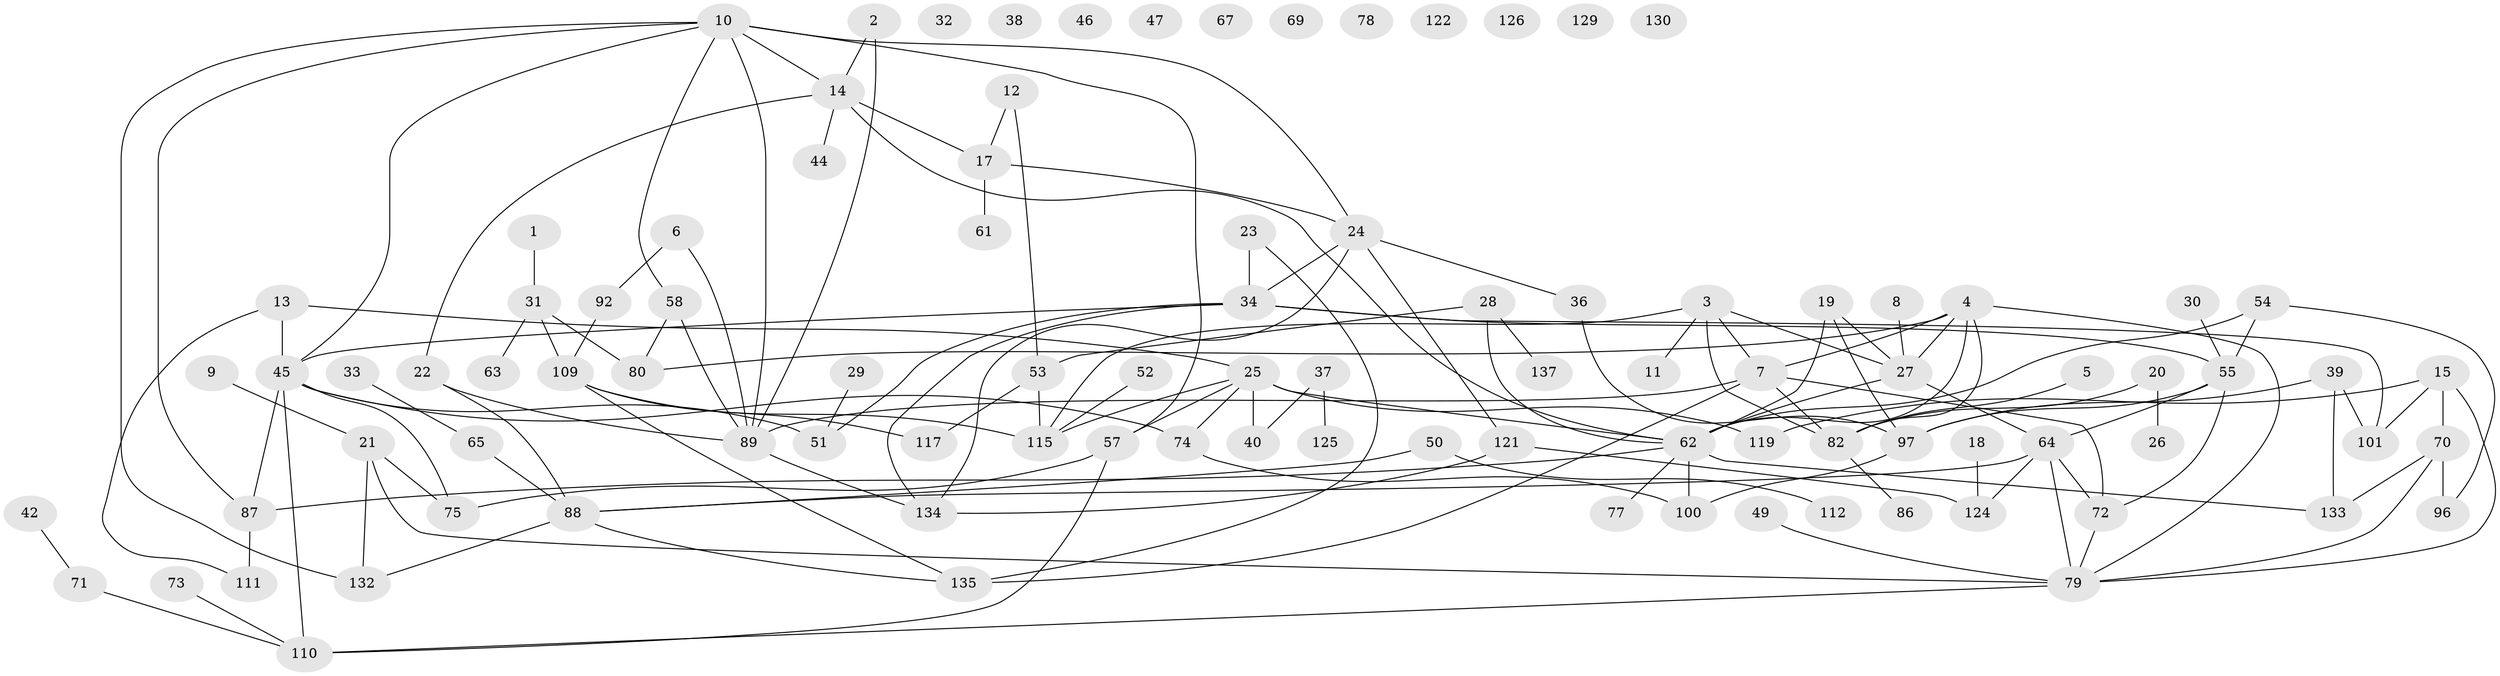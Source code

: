 // original degree distribution, {1: 0.19708029197080293, 2: 0.22627737226277372, 5: 0.072992700729927, 4: 0.2116788321167883, 6: 0.0364963503649635, 0: 0.08029197080291971, 3: 0.1678832116788321, 8: 0.0072992700729927005}
// Generated by graph-tools (version 1.1) at 2025/41/03/06/25 10:41:25]
// undirected, 98 vertices, 142 edges
graph export_dot {
graph [start="1"]
  node [color=gray90,style=filled];
  1;
  2;
  3 [super="+35"];
  4 [super="+43"];
  5;
  6 [super="+68"];
  7 [super="+90"];
  8;
  9;
  10 [super="+16"];
  11;
  12;
  13 [super="+98"];
  14 [super="+108"];
  15 [super="+102"];
  17;
  18 [super="+128"];
  19 [super="+94"];
  20;
  21 [super="+41"];
  22 [super="+59"];
  23;
  24 [super="+106"];
  25 [super="+85"];
  26;
  27 [super="+136"];
  28 [super="+66"];
  29;
  30 [super="+48"];
  31 [super="+60"];
  32;
  33 [super="+113"];
  34 [super="+103"];
  36;
  37;
  38;
  39 [super="+56"];
  40;
  42;
  44;
  45 [super="+131"];
  46;
  47;
  49;
  50;
  51 [super="+95"];
  52;
  53 [super="+81"];
  54;
  55 [super="+83"];
  57;
  58;
  61 [super="+114"];
  62 [super="+91"];
  63;
  64 [super="+76"];
  65;
  67;
  69;
  70 [super="+99"];
  71;
  72 [super="+84"];
  73;
  74;
  75;
  77;
  78;
  79 [super="+93"];
  80;
  82 [super="+104"];
  86;
  87 [super="+118"];
  88 [super="+116"];
  89 [super="+105"];
  92;
  96;
  97 [super="+107"];
  100;
  101;
  109 [super="+120"];
  110 [super="+123"];
  111;
  112;
  115;
  117;
  119;
  121 [super="+127"];
  122;
  124;
  125;
  126;
  129;
  130;
  132;
  133;
  134;
  135;
  137;
  1 -- 31;
  2 -- 14;
  2 -- 89;
  3 -- 7;
  3 -- 115;
  3 -- 11;
  3 -- 82;
  3 -- 27;
  4 -- 7;
  4 -- 27;
  4 -- 82;
  4 -- 79;
  4 -- 80;
  4 -- 62;
  5 -- 82;
  6 -- 89;
  6 -- 92;
  7 -- 135;
  7 -- 89;
  7 -- 82;
  7 -- 72;
  8 -- 27;
  9 -- 21;
  10 -- 14;
  10 -- 57;
  10 -- 132;
  10 -- 58;
  10 -- 87;
  10 -- 89;
  10 -- 45;
  10 -- 24;
  12 -- 17;
  12 -- 53;
  13 -- 25;
  13 -- 45;
  13 -- 111;
  14 -- 17;
  14 -- 44;
  14 -- 22;
  14 -- 62;
  15 -- 101;
  15 -- 119;
  15 -- 79;
  15 -- 70;
  17 -- 24;
  17 -- 61;
  18 -- 124;
  19 -- 97;
  19 -- 62;
  19 -- 27;
  20 -- 26;
  20 -- 82;
  21 -- 75;
  21 -- 132;
  21 -- 79;
  22 -- 88;
  22 -- 89;
  23 -- 135;
  23 -- 34;
  24 -- 34;
  24 -- 36;
  24 -- 121;
  24 -- 134;
  25 -- 40;
  25 -- 62;
  25 -- 74;
  25 -- 115;
  25 -- 119;
  25 -- 57;
  27 -- 64;
  27 -- 62;
  28 -- 137;
  28 -- 53;
  28 -- 62;
  29 -- 51;
  30 -- 55;
  31 -- 63;
  31 -- 80;
  31 -- 109;
  33 -- 65;
  34 -- 51;
  34 -- 55;
  34 -- 101;
  34 -- 134;
  34 -- 45;
  36 -- 97;
  37 -- 40;
  37 -- 125;
  39 -- 101;
  39 -- 133;
  39 -- 97;
  42 -- 71;
  45 -- 51;
  45 -- 74;
  45 -- 75;
  45 -- 110;
  45 -- 87;
  49 -- 79;
  50 -- 112;
  50 -- 88;
  52 -- 115;
  53 -- 117;
  53 -- 115;
  54 -- 55;
  54 -- 96;
  54 -- 62;
  55 -- 72;
  55 -- 64;
  55 -- 97;
  57 -- 75;
  57 -- 110;
  58 -- 80;
  58 -- 89;
  62 -- 77;
  62 -- 100;
  62 -- 133;
  62 -- 87;
  64 -- 124;
  64 -- 72;
  64 -- 88;
  64 -- 79;
  65 -- 88;
  70 -- 133;
  70 -- 96;
  70 -- 79;
  71 -- 110;
  72 -- 79;
  73 -- 110;
  74 -- 100;
  79 -- 110;
  82 -- 86;
  87 -- 111;
  88 -- 135;
  88 -- 132;
  89 -- 134;
  92 -- 109;
  97 -- 100;
  109 -- 115;
  109 -- 117;
  109 -- 135;
  121 -- 124;
  121 -- 134;
}
